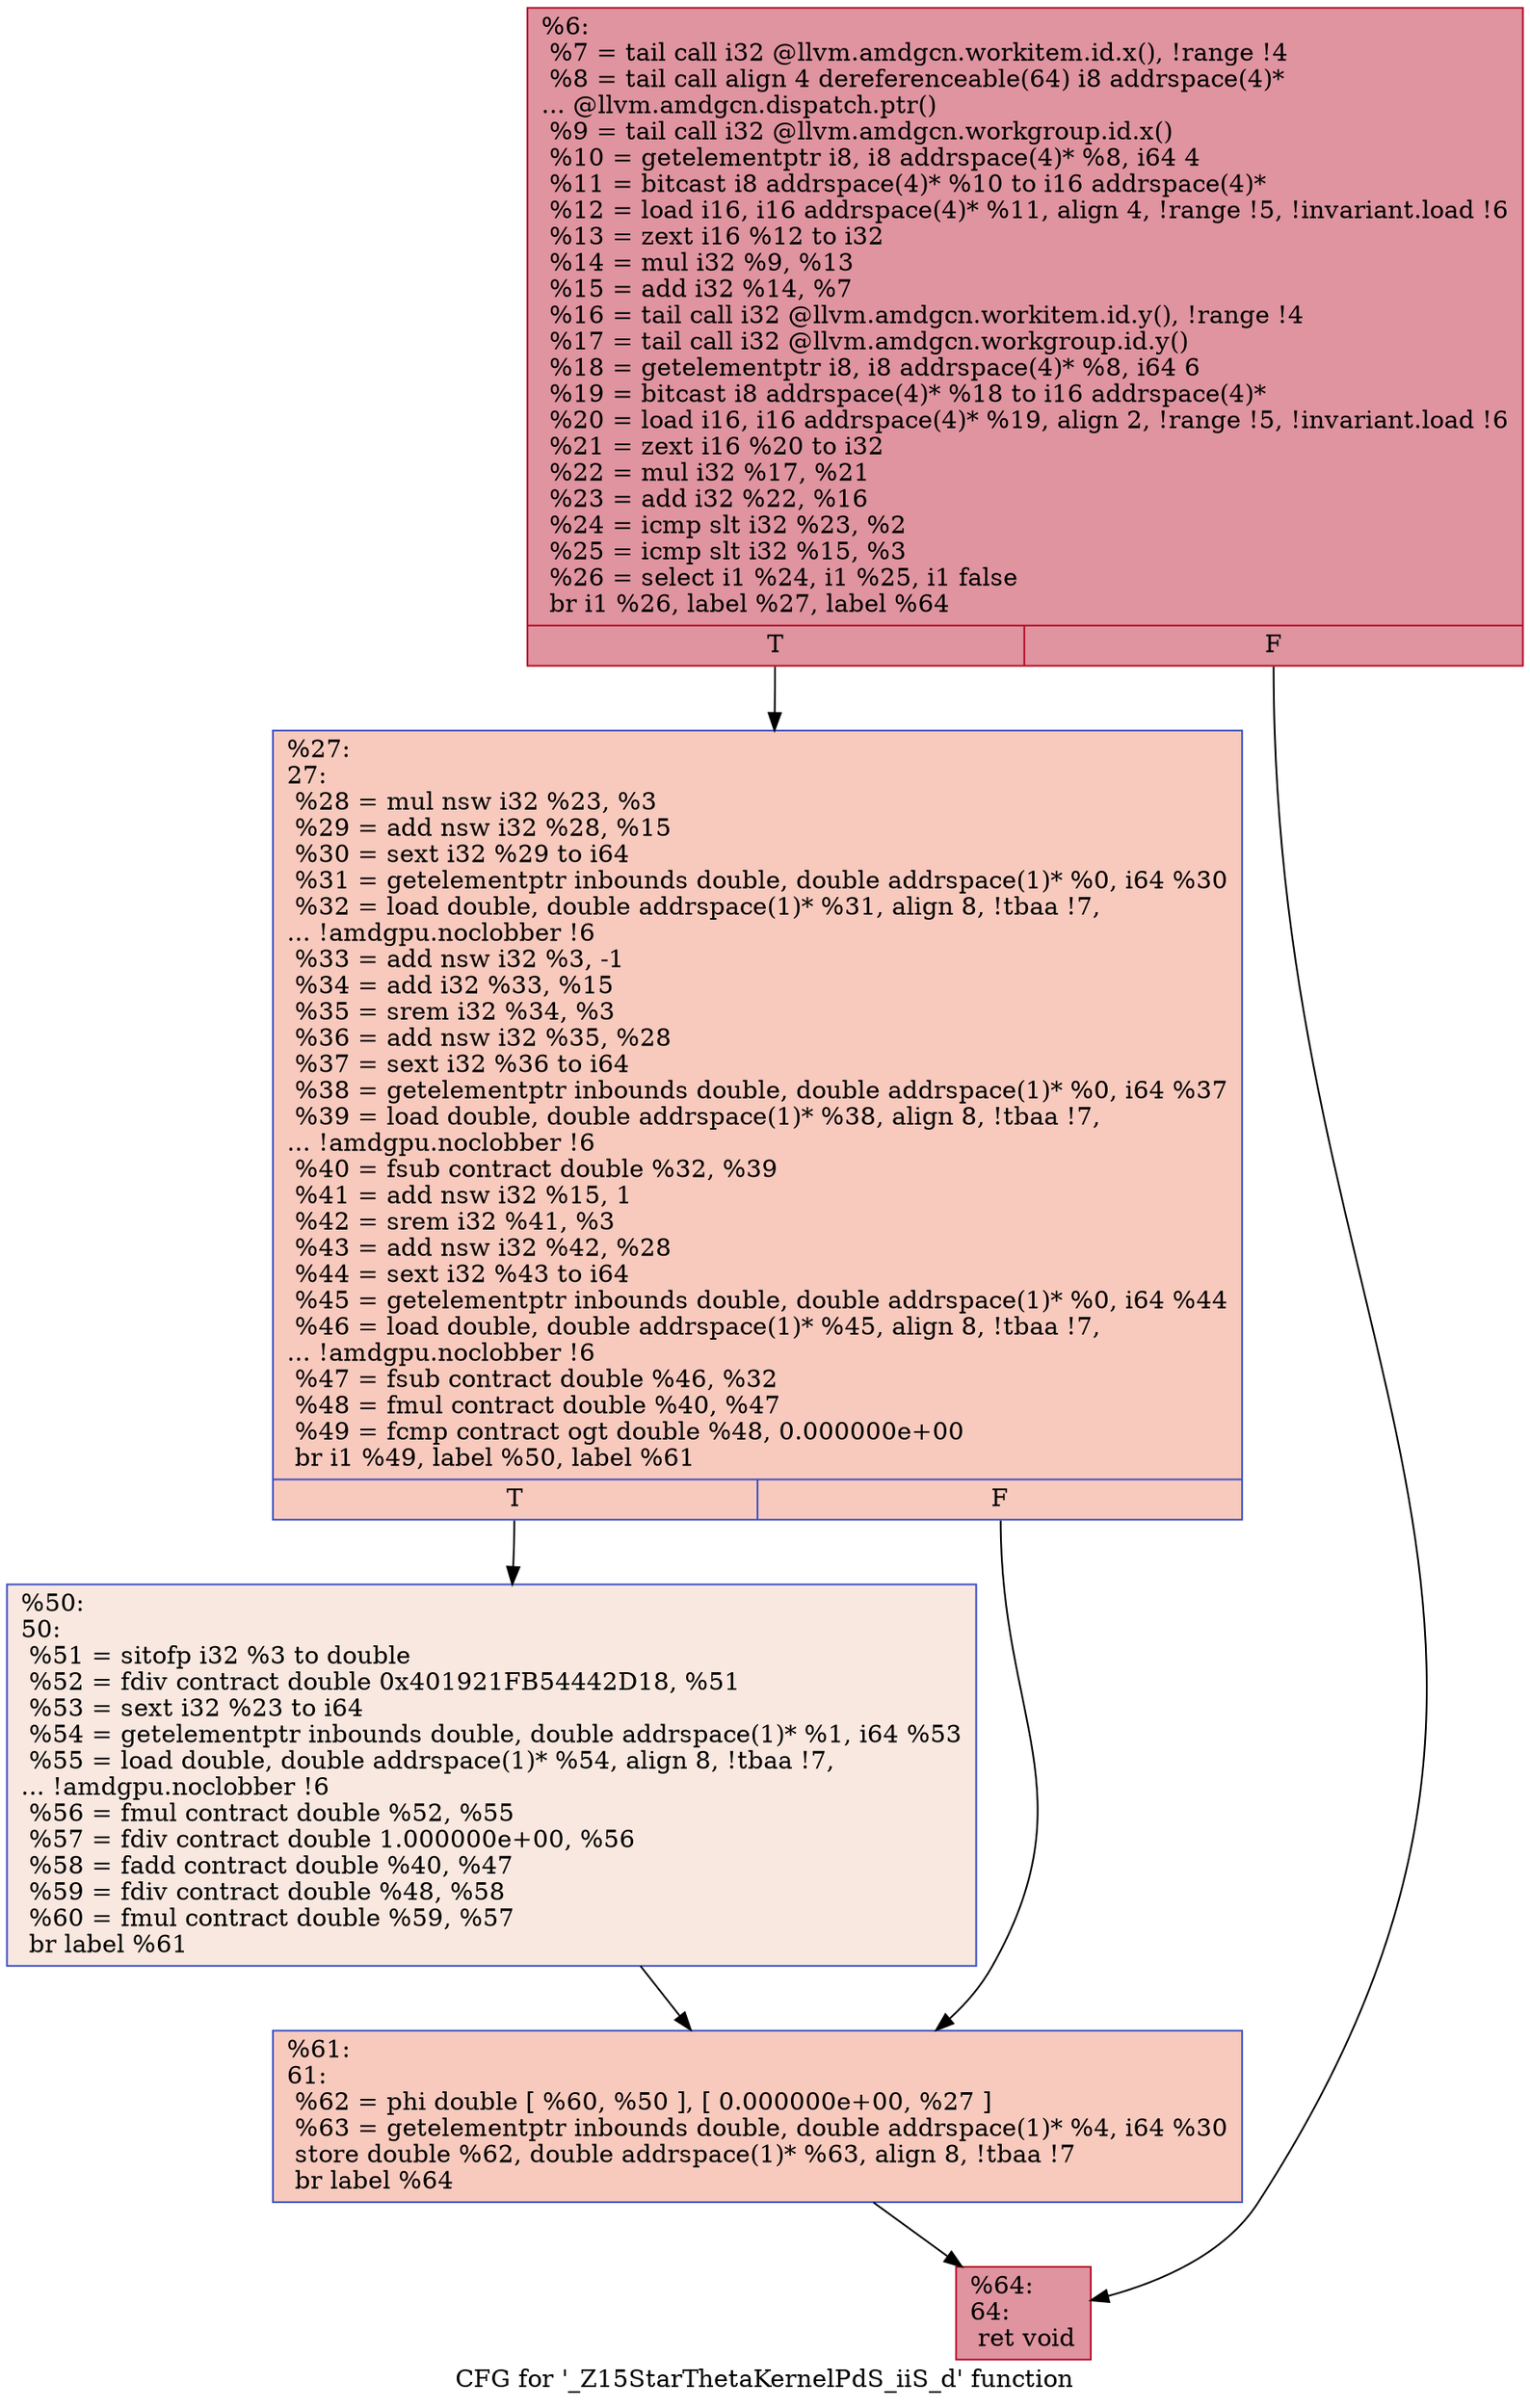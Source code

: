 digraph "CFG for '_Z15StarThetaKernelPdS_iiS_d' function" {
	label="CFG for '_Z15StarThetaKernelPdS_iiS_d' function";

	Node0x623e9e0 [shape=record,color="#b70d28ff", style=filled, fillcolor="#b70d2870",label="{%6:\l  %7 = tail call i32 @llvm.amdgcn.workitem.id.x(), !range !4\l  %8 = tail call align 4 dereferenceable(64) i8 addrspace(4)*\l... @llvm.amdgcn.dispatch.ptr()\l  %9 = tail call i32 @llvm.amdgcn.workgroup.id.x()\l  %10 = getelementptr i8, i8 addrspace(4)* %8, i64 4\l  %11 = bitcast i8 addrspace(4)* %10 to i16 addrspace(4)*\l  %12 = load i16, i16 addrspace(4)* %11, align 4, !range !5, !invariant.load !6\l  %13 = zext i16 %12 to i32\l  %14 = mul i32 %9, %13\l  %15 = add i32 %14, %7\l  %16 = tail call i32 @llvm.amdgcn.workitem.id.y(), !range !4\l  %17 = tail call i32 @llvm.amdgcn.workgroup.id.y()\l  %18 = getelementptr i8, i8 addrspace(4)* %8, i64 6\l  %19 = bitcast i8 addrspace(4)* %18 to i16 addrspace(4)*\l  %20 = load i16, i16 addrspace(4)* %19, align 2, !range !5, !invariant.load !6\l  %21 = zext i16 %20 to i32\l  %22 = mul i32 %17, %21\l  %23 = add i32 %22, %16\l  %24 = icmp slt i32 %23, %2\l  %25 = icmp slt i32 %15, %3\l  %26 = select i1 %24, i1 %25, i1 false\l  br i1 %26, label %27, label %64\l|{<s0>T|<s1>F}}"];
	Node0x623e9e0:s0 -> Node0x6242450;
	Node0x623e9e0:s1 -> Node0x62424e0;
	Node0x6242450 [shape=record,color="#3d50c3ff", style=filled, fillcolor="#ef886b70",label="{%27:\l27:                                               \l  %28 = mul nsw i32 %23, %3\l  %29 = add nsw i32 %28, %15\l  %30 = sext i32 %29 to i64\l  %31 = getelementptr inbounds double, double addrspace(1)* %0, i64 %30\l  %32 = load double, double addrspace(1)* %31, align 8, !tbaa !7,\l... !amdgpu.noclobber !6\l  %33 = add nsw i32 %3, -1\l  %34 = add i32 %33, %15\l  %35 = srem i32 %34, %3\l  %36 = add nsw i32 %35, %28\l  %37 = sext i32 %36 to i64\l  %38 = getelementptr inbounds double, double addrspace(1)* %0, i64 %37\l  %39 = load double, double addrspace(1)* %38, align 8, !tbaa !7,\l... !amdgpu.noclobber !6\l  %40 = fsub contract double %32, %39\l  %41 = add nsw i32 %15, 1\l  %42 = srem i32 %41, %3\l  %43 = add nsw i32 %42, %28\l  %44 = sext i32 %43 to i64\l  %45 = getelementptr inbounds double, double addrspace(1)* %0, i64 %44\l  %46 = load double, double addrspace(1)* %45, align 8, !tbaa !7,\l... !amdgpu.noclobber !6\l  %47 = fsub contract double %46, %32\l  %48 = fmul contract double %40, %47\l  %49 = fcmp contract ogt double %48, 0.000000e+00\l  br i1 %49, label %50, label %61\l|{<s0>T|<s1>F}}"];
	Node0x6242450:s0 -> Node0x62445f0;
	Node0x6242450:s1 -> Node0x6244680;
	Node0x62445f0 [shape=record,color="#3d50c3ff", style=filled, fillcolor="#f1ccb870",label="{%50:\l50:                                               \l  %51 = sitofp i32 %3 to double\l  %52 = fdiv contract double 0x401921FB54442D18, %51\l  %53 = sext i32 %23 to i64\l  %54 = getelementptr inbounds double, double addrspace(1)* %1, i64 %53\l  %55 = load double, double addrspace(1)* %54, align 8, !tbaa !7,\l... !amdgpu.noclobber !6\l  %56 = fmul contract double %52, %55\l  %57 = fdiv contract double 1.000000e+00, %56\l  %58 = fadd contract double %40, %47\l  %59 = fdiv contract double %48, %58\l  %60 = fmul contract double %59, %57\l  br label %61\l}"];
	Node0x62445f0 -> Node0x6244680;
	Node0x6244680 [shape=record,color="#3d50c3ff", style=filled, fillcolor="#ef886b70",label="{%61:\l61:                                               \l  %62 = phi double [ %60, %50 ], [ 0.000000e+00, %27 ]\l  %63 = getelementptr inbounds double, double addrspace(1)* %4, i64 %30\l  store double %62, double addrspace(1)* %63, align 8, !tbaa !7\l  br label %64\l}"];
	Node0x6244680 -> Node0x62424e0;
	Node0x62424e0 [shape=record,color="#b70d28ff", style=filled, fillcolor="#b70d2870",label="{%64:\l64:                                               \l  ret void\l}"];
}
